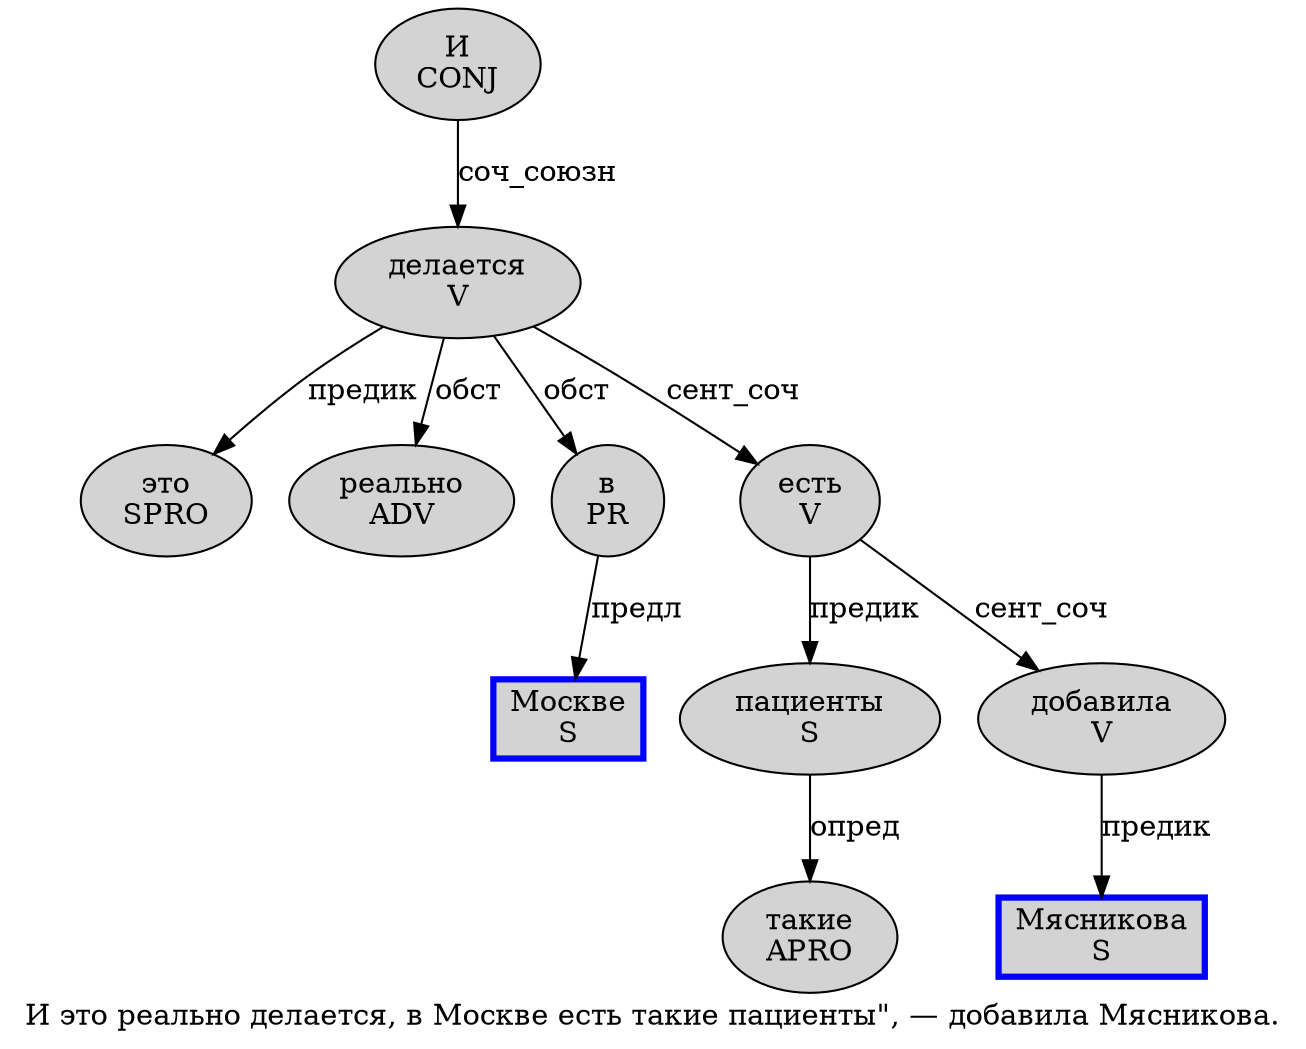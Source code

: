 digraph SENTENCE_541 {
	graph [label="И это реально делается, в Москве есть такие пациенты\", — добавила Мясникова."]
	node [style=filled]
		0 [label="И
CONJ" color="" fillcolor=lightgray penwidth=1 shape=ellipse]
		1 [label="это
SPRO" color="" fillcolor=lightgray penwidth=1 shape=ellipse]
		2 [label="реально
ADV" color="" fillcolor=lightgray penwidth=1 shape=ellipse]
		3 [label="делается
V" color="" fillcolor=lightgray penwidth=1 shape=ellipse]
		5 [label="в
PR" color="" fillcolor=lightgray penwidth=1 shape=ellipse]
		6 [label="Москве
S" color=blue fillcolor=lightgray penwidth=3 shape=box]
		7 [label="есть
V" color="" fillcolor=lightgray penwidth=1 shape=ellipse]
		8 [label="такие
APRO" color="" fillcolor=lightgray penwidth=1 shape=ellipse]
		9 [label="пациенты
S" color="" fillcolor=lightgray penwidth=1 shape=ellipse]
		13 [label="добавила
V" color="" fillcolor=lightgray penwidth=1 shape=ellipse]
		14 [label="Мясникова
S" color=blue fillcolor=lightgray penwidth=3 shape=box]
			3 -> 1 [label="предик"]
			3 -> 2 [label="обст"]
			3 -> 5 [label="обст"]
			3 -> 7 [label="сент_соч"]
			7 -> 9 [label="предик"]
			7 -> 13 [label="сент_соч"]
			5 -> 6 [label="предл"]
			0 -> 3 [label="соч_союзн"]
			13 -> 14 [label="предик"]
			9 -> 8 [label="опред"]
}